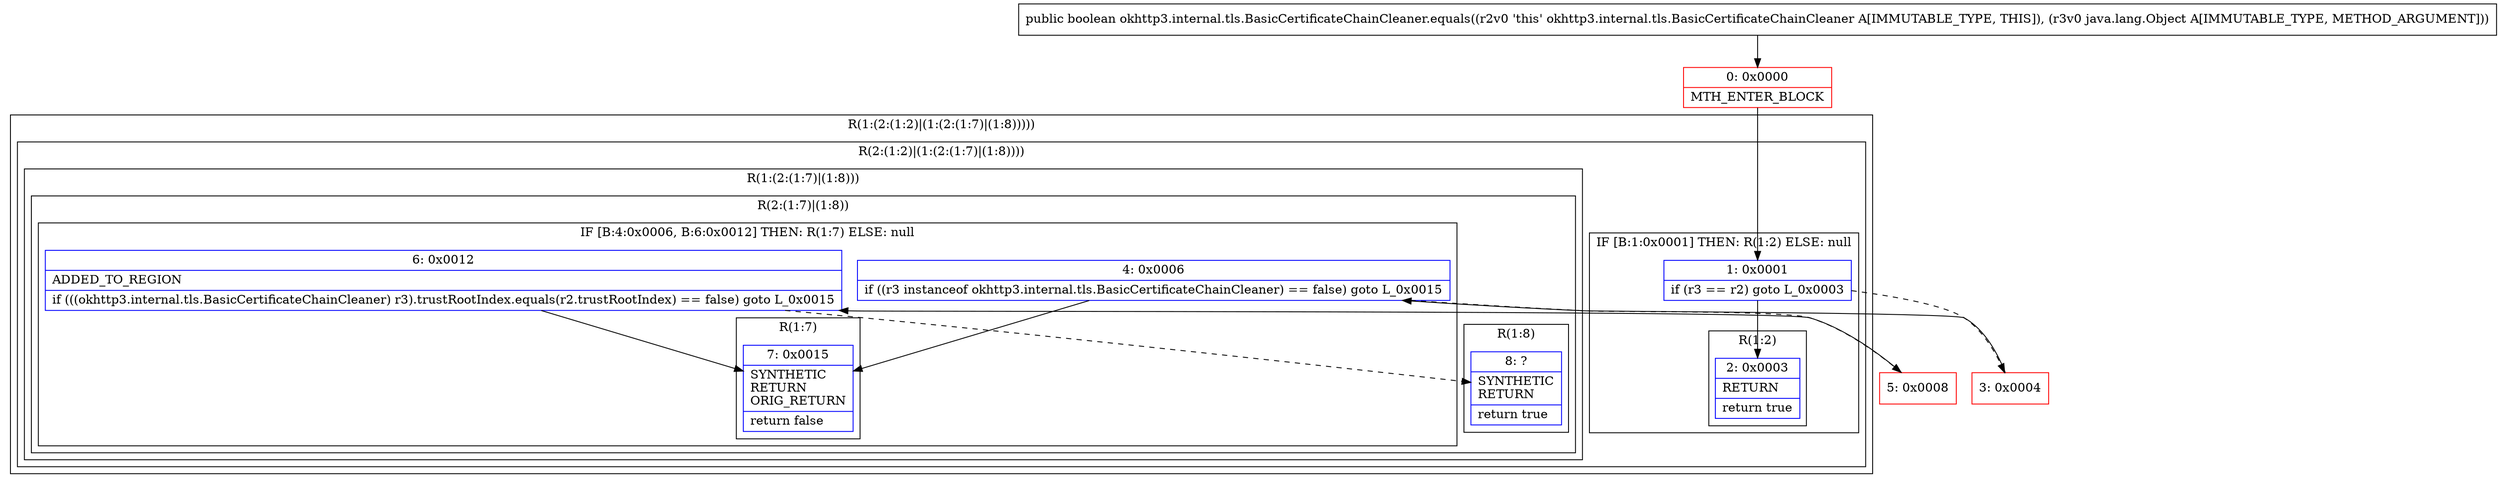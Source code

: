 digraph "CFG forokhttp3.internal.tls.BasicCertificateChainCleaner.equals(Ljava\/lang\/Object;)Z" {
subgraph cluster_Region_2016715570 {
label = "R(1:(2:(1:2)|(1:(2:(1:7)|(1:8)))))";
node [shape=record,color=blue];
subgraph cluster_Region_65688266 {
label = "R(2:(1:2)|(1:(2:(1:7)|(1:8))))";
node [shape=record,color=blue];
subgraph cluster_IfRegion_1593971826 {
label = "IF [B:1:0x0001] THEN: R(1:2) ELSE: null";
node [shape=record,color=blue];
Node_1 [shape=record,label="{1\:\ 0x0001|if (r3 == r2) goto L_0x0003\l}"];
subgraph cluster_Region_1715386532 {
label = "R(1:2)";
node [shape=record,color=blue];
Node_2 [shape=record,label="{2\:\ 0x0003|RETURN\l|return true\l}"];
}
}
subgraph cluster_Region_1003399778 {
label = "R(1:(2:(1:7)|(1:8)))";
node [shape=record,color=blue];
subgraph cluster_Region_1793311699 {
label = "R(2:(1:7)|(1:8))";
node [shape=record,color=blue];
subgraph cluster_IfRegion_630061945 {
label = "IF [B:4:0x0006, B:6:0x0012] THEN: R(1:7) ELSE: null";
node [shape=record,color=blue];
Node_4 [shape=record,label="{4\:\ 0x0006|if ((r3 instanceof okhttp3.internal.tls.BasicCertificateChainCleaner) == false) goto L_0x0015\l}"];
Node_6 [shape=record,label="{6\:\ 0x0012|ADDED_TO_REGION\l|if (((okhttp3.internal.tls.BasicCertificateChainCleaner) r3).trustRootIndex.equals(r2.trustRootIndex) == false) goto L_0x0015\l}"];
subgraph cluster_Region_921017588 {
label = "R(1:7)";
node [shape=record,color=blue];
Node_7 [shape=record,label="{7\:\ 0x0015|SYNTHETIC\lRETURN\lORIG_RETURN\l|return false\l}"];
}
}
subgraph cluster_Region_2025238000 {
label = "R(1:8)";
node [shape=record,color=blue];
Node_8 [shape=record,label="{8\:\ ?|SYNTHETIC\lRETURN\l|return true\l}"];
}
}
}
}
}
Node_0 [shape=record,color=red,label="{0\:\ 0x0000|MTH_ENTER_BLOCK\l}"];
Node_3 [shape=record,color=red,label="{3\:\ 0x0004}"];
Node_5 [shape=record,color=red,label="{5\:\ 0x0008}"];
MethodNode[shape=record,label="{public boolean okhttp3.internal.tls.BasicCertificateChainCleaner.equals((r2v0 'this' okhttp3.internal.tls.BasicCertificateChainCleaner A[IMMUTABLE_TYPE, THIS]), (r3v0 java.lang.Object A[IMMUTABLE_TYPE, METHOD_ARGUMENT])) }"];
MethodNode -> Node_0;
Node_1 -> Node_2;
Node_1 -> Node_3[style=dashed];
Node_4 -> Node_5[style=dashed];
Node_4 -> Node_7;
Node_6 -> Node_7;
Node_6 -> Node_8[style=dashed];
Node_0 -> Node_1;
Node_3 -> Node_4;
Node_5 -> Node_6;
}

